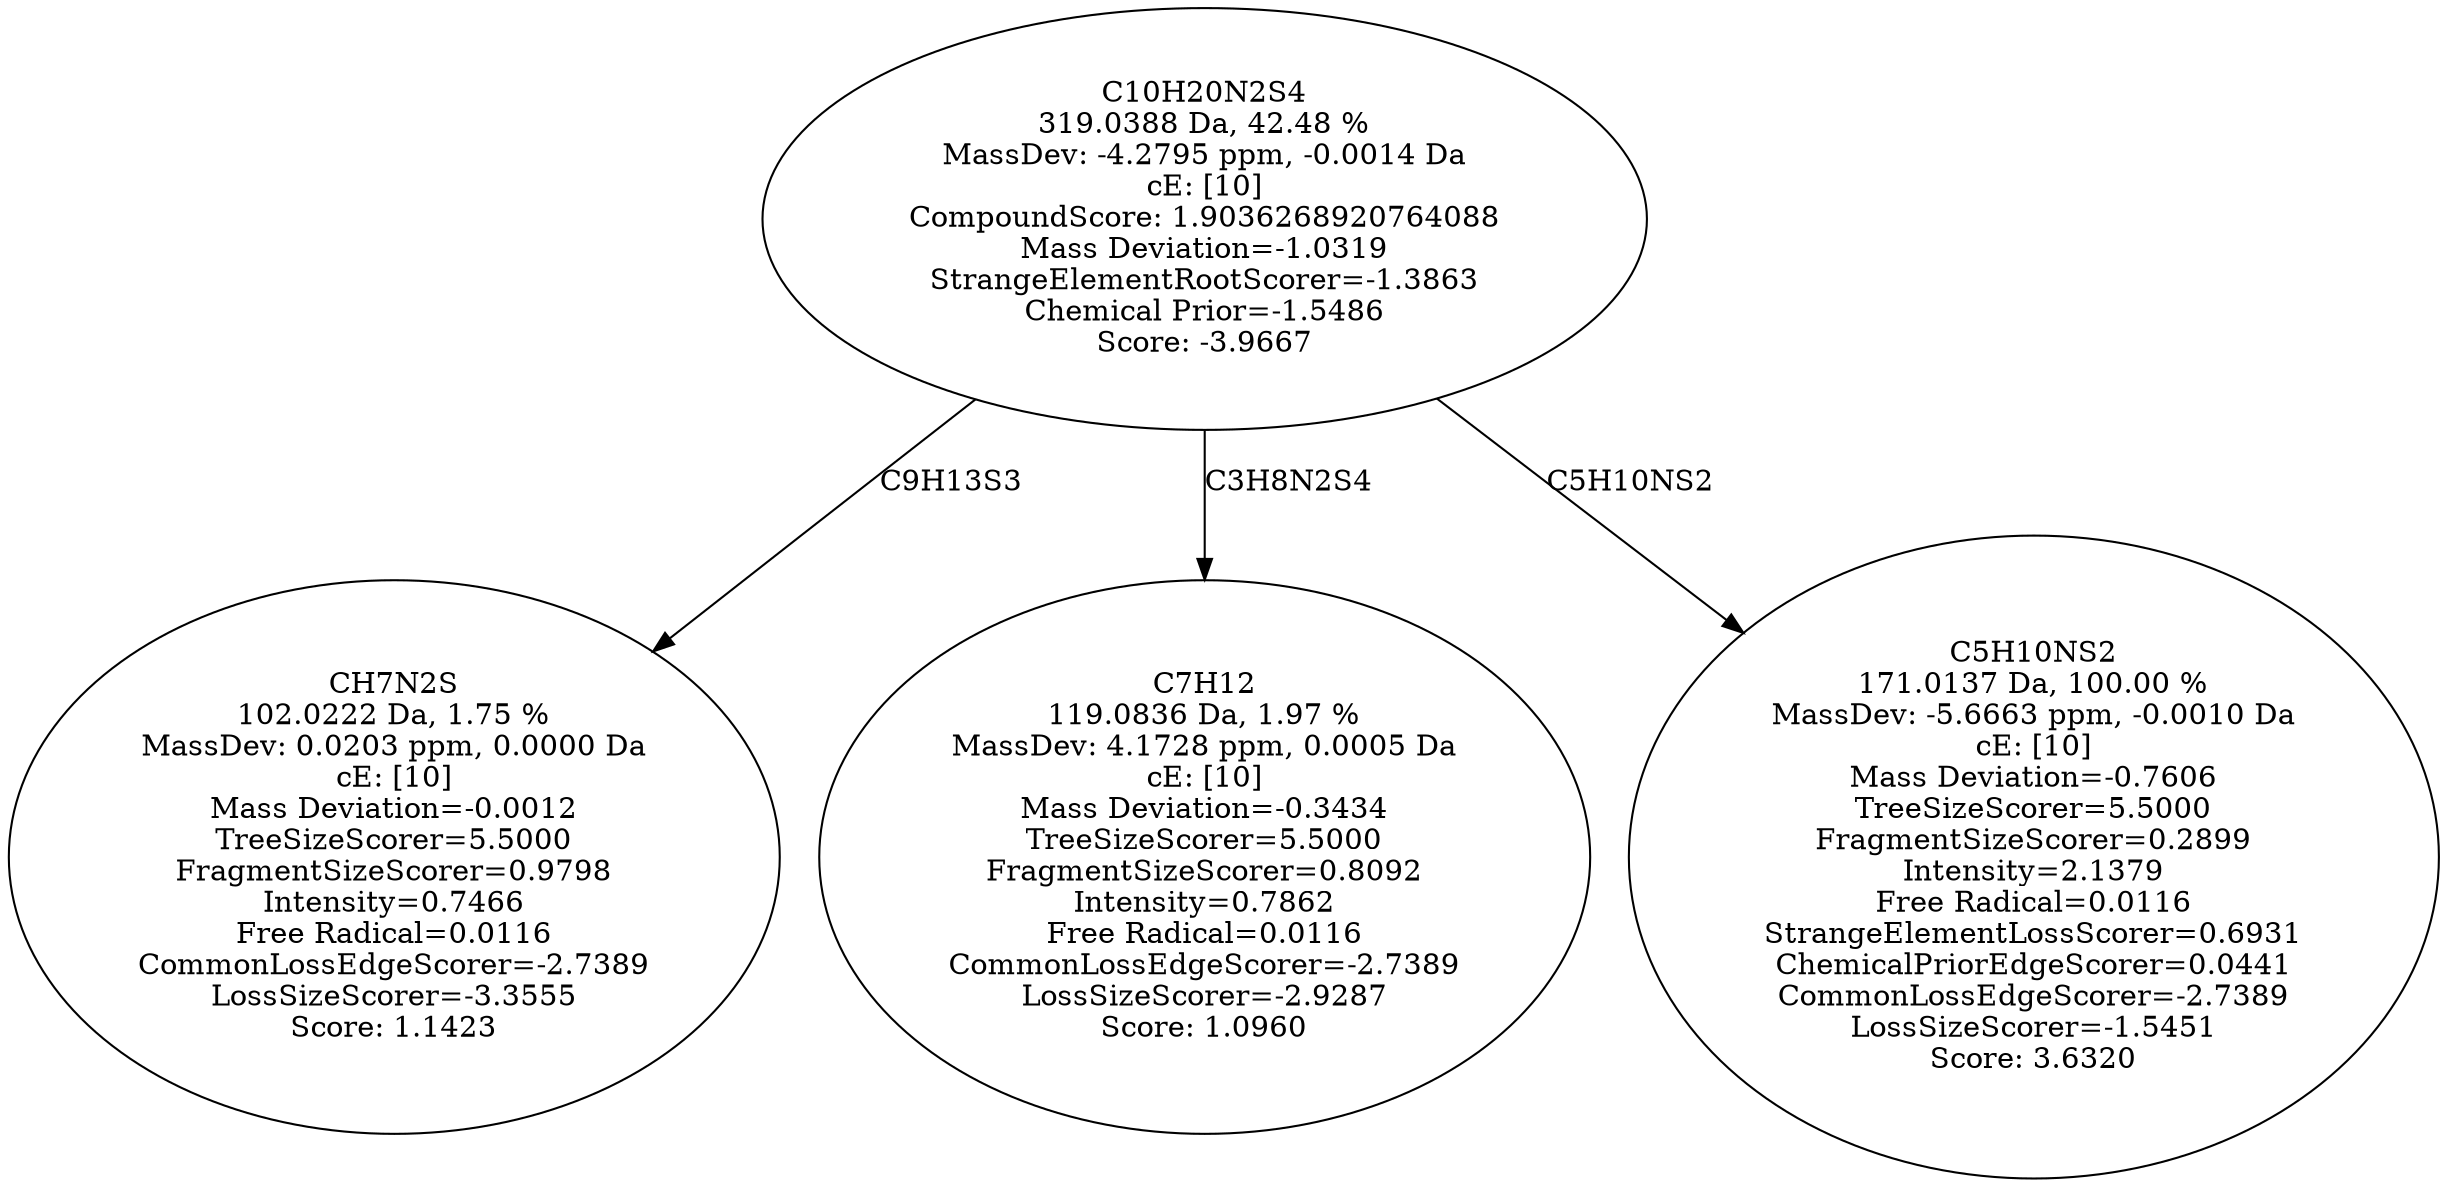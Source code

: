 strict digraph {
v1 [label="CH7N2S\n102.0222 Da, 1.75 %\nMassDev: 0.0203 ppm, 0.0000 Da\ncE: [10]\nMass Deviation=-0.0012\nTreeSizeScorer=5.5000\nFragmentSizeScorer=0.9798\nIntensity=0.7466\nFree Radical=0.0116\nCommonLossEdgeScorer=-2.7389\nLossSizeScorer=-3.3555\nScore: 1.1423"];
v2 [label="C7H12\n119.0836 Da, 1.97 %\nMassDev: 4.1728 ppm, 0.0005 Da\ncE: [10]\nMass Deviation=-0.3434\nTreeSizeScorer=5.5000\nFragmentSizeScorer=0.8092\nIntensity=0.7862\nFree Radical=0.0116\nCommonLossEdgeScorer=-2.7389\nLossSizeScorer=-2.9287\nScore: 1.0960"];
v3 [label="C5H10NS2\n171.0137 Da, 100.00 %\nMassDev: -5.6663 ppm, -0.0010 Da\ncE: [10]\nMass Deviation=-0.7606\nTreeSizeScorer=5.5000\nFragmentSizeScorer=0.2899\nIntensity=2.1379\nFree Radical=0.0116\nStrangeElementLossScorer=0.6931\nChemicalPriorEdgeScorer=0.0441\nCommonLossEdgeScorer=-2.7389\nLossSizeScorer=-1.5451\nScore: 3.6320"];
v4 [label="C10H20N2S4\n319.0388 Da, 42.48 %\nMassDev: -4.2795 ppm, -0.0014 Da\ncE: [10]\nCompoundScore: 1.9036268920764088\nMass Deviation=-1.0319\nStrangeElementRootScorer=-1.3863\nChemical Prior=-1.5486\nScore: -3.9667"];
v4 -> v1 [label="C9H13S3"];
v4 -> v2 [label="C3H8N2S4"];
v4 -> v3 [label="C5H10NS2"];
}